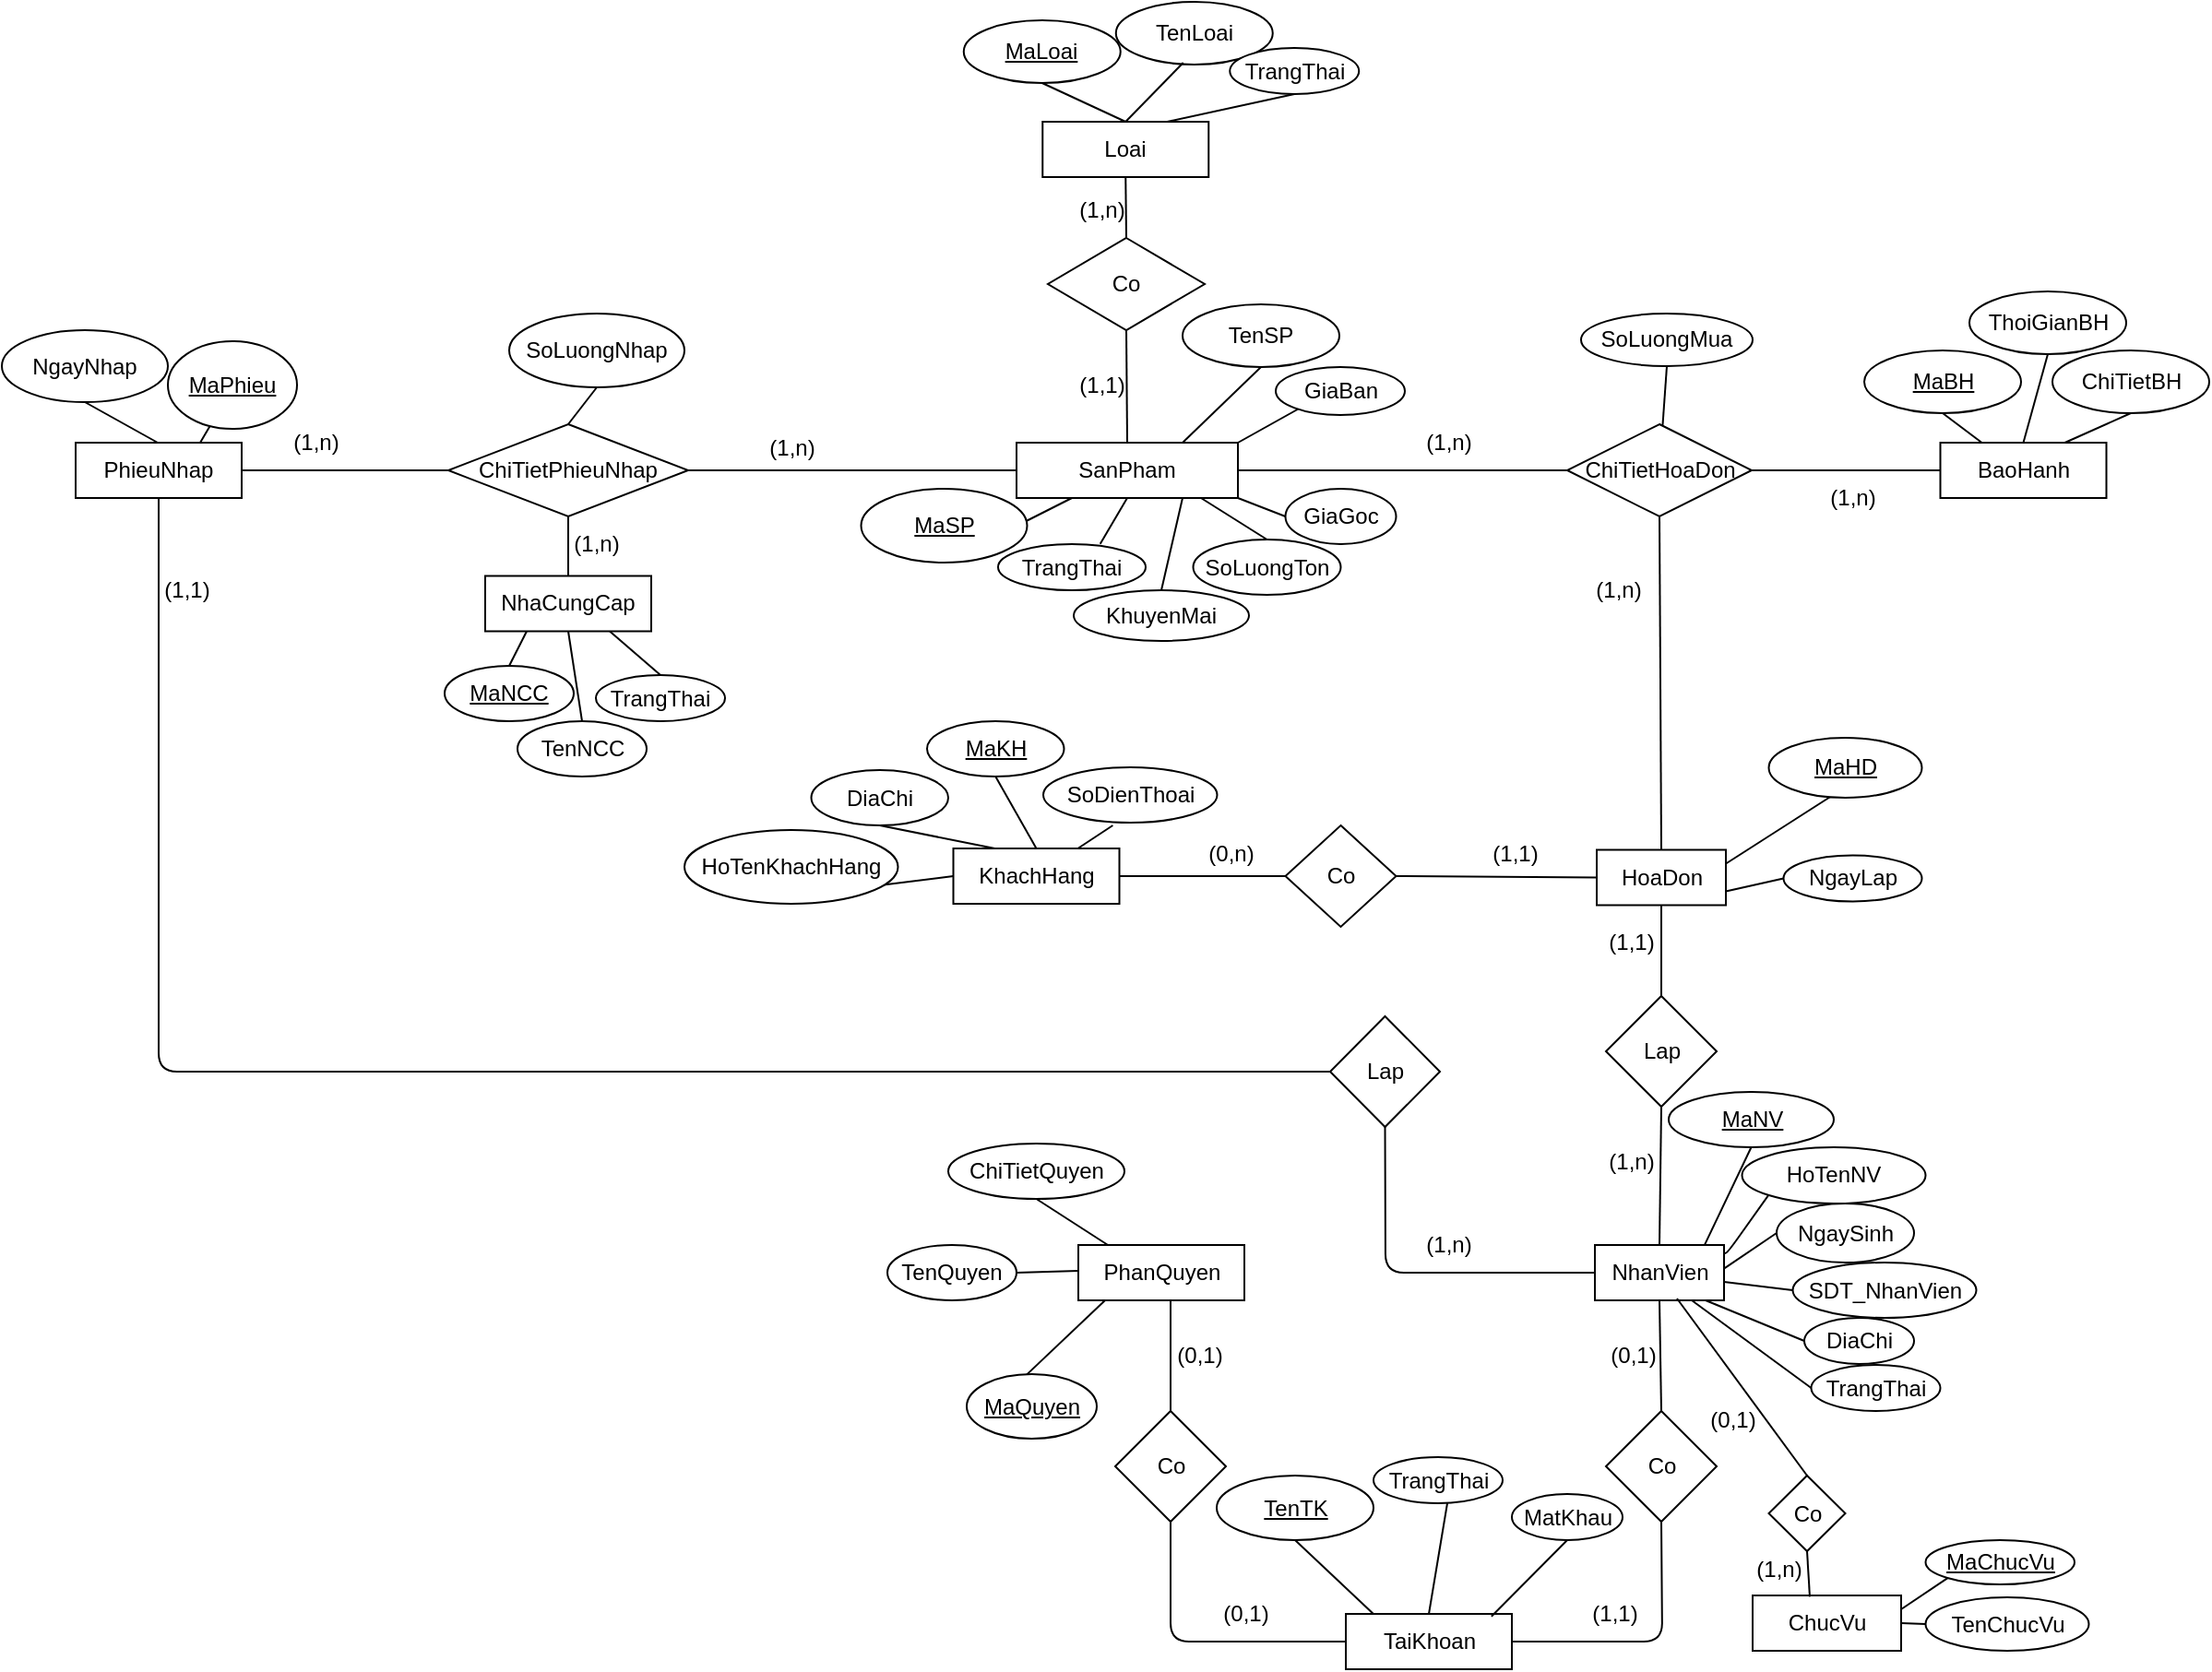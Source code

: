 <mxfile version="13.3.0" type="github"><diagram id="C5RBs43oDa-KdzZeNtuy" name="Page-1"><mxGraphModel dx="2067" dy="663" grid="1" gridSize="10" guides="1" tooltips="0" connect="1" arrows="1" fold="1" page="1" pageScale="1" pageWidth="827" pageHeight="1169" math="0" shadow="0"><root><mxCell id="WIyWlLk6GJQsqaUBKTNV-0"/><mxCell id="WIyWlLk6GJQsqaUBKTNV-1" parent="WIyWlLk6GJQsqaUBKTNV-0"/><mxCell id="3nhFOl5gmNQiMAsNMqWs-0" value="NhaCungCap" style="rounded=0;whiteSpace=wrap;html=1;" parent="WIyWlLk6GJQsqaUBKTNV-1" vertex="1"><mxGeometry x="-288" y="481.25" width="90" height="30" as="geometry"/></mxCell><mxCell id="3nhFOl5gmNQiMAsNMqWs-3" value="SanPham" style="rounded=0;whiteSpace=wrap;html=1;" parent="WIyWlLk6GJQsqaUBKTNV-1" vertex="1"><mxGeometry y="409" width="120" height="30" as="geometry"/></mxCell><mxCell id="3nhFOl5gmNQiMAsNMqWs-7" value="" style="endArrow=none;html=1;exitX=1;exitY=0.5;exitDx=0;exitDy=0;" parent="WIyWlLk6GJQsqaUBKTNV-1" source="3nhFOl5gmNQiMAsNMqWs-132" edge="1"><mxGeometry width="50" height="50" relative="1" as="geometry"><mxPoint x="-350" y="449" as="sourcePoint"/><mxPoint y="424" as="targetPoint"/></mxGeometry></mxCell><mxCell id="3nhFOl5gmNQiMAsNMqWs-11" value="(1,n)" style="text;html=1;align=center;verticalAlign=middle;resizable=0;points=[];autosize=1;" parent="WIyWlLk6GJQsqaUBKTNV-1" vertex="1"><mxGeometry x="-142.13" y="401.5" width="40" height="20" as="geometry"/></mxCell><mxCell id="3nhFOl5gmNQiMAsNMqWs-17" value="" style="endArrow=none;html=1;entryX=0.5;entryY=0;entryDx=0;entryDy=0;exitX=0.5;exitY=1;exitDx=0;exitDy=0;" parent="WIyWlLk6GJQsqaUBKTNV-1" source="3nhFOl5gmNQiMAsNMqWs-0" target="SMIfNDKeq0l1mQuBmEP9-6" edge="1"><mxGeometry width="50" height="50" relative="1" as="geometry"><mxPoint x="-207.5" y="481.25" as="sourcePoint"/><mxPoint x="-208" y="441.25" as="targetPoint"/></mxGeometry></mxCell><mxCell id="3nhFOl5gmNQiMAsNMqWs-21" value="" style="endArrow=none;html=1;exitX=0.5;exitY=0;exitDx=0;exitDy=0;entryX=0.75;entryY=1;entryDx=0;entryDy=0;" parent="WIyWlLk6GJQsqaUBKTNV-1" source="SMIfNDKeq0l1mQuBmEP9-25" target="3nhFOl5gmNQiMAsNMqWs-3" edge="1"><mxGeometry width="50" height="50" relative="1" as="geometry"><mxPoint x="-21.2" y="479" as="sourcePoint"/><mxPoint x="90" y="445" as="targetPoint"/></mxGeometry></mxCell><mxCell id="3nhFOl5gmNQiMAsNMqWs-22" value="" style="endArrow=none;html=1;entryX=1;entryY=0;entryDx=0;entryDy=0;" parent="WIyWlLk6GJQsqaUBKTNV-1" target="3nhFOl5gmNQiMAsNMqWs-3" edge="1"><mxGeometry width="50" height="50" relative="1" as="geometry"><mxPoint x="163" y="385" as="sourcePoint"/><mxPoint x="130" y="409" as="targetPoint"/></mxGeometry></mxCell><mxCell id="3nhFOl5gmNQiMAsNMqWs-23" value="" style="endArrow=none;html=1;exitX=0;exitY=0.5;exitDx=0;exitDy=0;" parent="WIyWlLk6GJQsqaUBKTNV-1" source="SMIfNDKeq0l1mQuBmEP9-21" edge="1"><mxGeometry width="50" height="50" relative="1" as="geometry"><mxPoint x="160" y="469" as="sourcePoint"/><mxPoint x="120" y="439" as="targetPoint"/></mxGeometry></mxCell><mxCell id="3nhFOl5gmNQiMAsNMqWs-25" value="" style="endArrow=none;html=1;entryX=0.5;entryY=1;entryDx=0;entryDy=0;exitX=0.75;exitY=0;exitDx=0;exitDy=0;" parent="WIyWlLk6GJQsqaUBKTNV-1" source="3nhFOl5gmNQiMAsNMqWs-3" target="SMIfNDKeq0l1mQuBmEP9-16" edge="1"><mxGeometry width="50" height="50" relative="1" as="geometry"><mxPoint x="60" y="409" as="sourcePoint"/><mxPoint x="60" y="369" as="targetPoint"/></mxGeometry></mxCell><mxCell id="3nhFOl5gmNQiMAsNMqWs-27" value="" style="endArrow=none;html=1;entryX=0.5;entryY=1;entryDx=0;entryDy=0;exitX=0.25;exitY=1;exitDx=0;exitDy=0;" parent="WIyWlLk6GJQsqaUBKTNV-1" source="3nhFOl5gmNQiMAsNMqWs-3" target="SMIfNDKeq0l1mQuBmEP9-15" edge="1"><mxGeometry width="50" height="50" relative="1" as="geometry"><mxPoint x="14" y="409" as="sourcePoint"/><mxPoint x="-10" y="358" as="targetPoint"/></mxGeometry></mxCell><mxCell id="3nhFOl5gmNQiMAsNMqWs-40" value="" style="endArrow=none;html=1;exitX=0;exitY=0.5;exitDx=0;exitDy=0;" parent="WIyWlLk6GJQsqaUBKTNV-1" source="3nhFOl5gmNQiMAsNMqWs-41" edge="1"><mxGeometry width="50" height="50" relative="1" as="geometry"><mxPoint x="220" y="424" as="sourcePoint"/><mxPoint x="120" y="424" as="targetPoint"/></mxGeometry></mxCell><mxCell id="3nhFOl5gmNQiMAsNMqWs-41" value="ChiTietHoaDon" style="rhombus;whiteSpace=wrap;html=1;" parent="WIyWlLk6GJQsqaUBKTNV-1" vertex="1"><mxGeometry x="298.5" y="399" width="100" height="50" as="geometry"/></mxCell><mxCell id="3nhFOl5gmNQiMAsNMqWs-42" value="(1,n)" style="text;html=1;align=center;verticalAlign=middle;resizable=0;points=[];autosize=1;" parent="WIyWlLk6GJQsqaUBKTNV-1" vertex="1"><mxGeometry x="213.5" y="399" width="40" height="20" as="geometry"/></mxCell><mxCell id="3nhFOl5gmNQiMAsNMqWs-44" value="" style="endArrow=none;html=1;exitX=0.5;exitY=1;exitDx=0;exitDy=0;entryX=0.5;entryY=0;entryDx=0;entryDy=0;" parent="WIyWlLk6GJQsqaUBKTNV-1" source="3nhFOl5gmNQiMAsNMqWs-41" target="3nhFOl5gmNQiMAsNMqWs-46" edge="1"><mxGeometry width="50" height="50" relative="1" as="geometry"><mxPoint x="290" y="423.5" as="sourcePoint"/><mxPoint x="345" y="558" as="targetPoint"/></mxGeometry></mxCell><mxCell id="3nhFOl5gmNQiMAsNMqWs-45" value="(1,n)" style="text;html=1;align=center;verticalAlign=middle;resizable=0;points=[];autosize=1;" parent="WIyWlLk6GJQsqaUBKTNV-1" vertex="1"><mxGeometry x="306" y="479" width="40" height="20" as="geometry"/></mxCell><mxCell id="3nhFOl5gmNQiMAsNMqWs-46" value="HoaDon" style="rounded=0;whiteSpace=wrap;html=1;" parent="WIyWlLk6GJQsqaUBKTNV-1" vertex="1"><mxGeometry x="314.5" y="629.75" width="70" height="30" as="geometry"/></mxCell><mxCell id="3nhFOl5gmNQiMAsNMqWs-49" value="" style="endArrow=none;html=1;exitX=1;exitY=0.75;exitDx=0;exitDy=0;entryX=0;entryY=0.5;entryDx=0;entryDy=0;" parent="WIyWlLk6GJQsqaUBKTNV-1" source="3nhFOl5gmNQiMAsNMqWs-46" target="SMIfNDKeq0l1mQuBmEP9-28" edge="1"><mxGeometry width="50" height="50" relative="1" as="geometry"><mxPoint x="420.5" y="597.75" as="sourcePoint"/><mxPoint x="450.5" y="557.75" as="targetPoint"/></mxGeometry></mxCell><mxCell id="3nhFOl5gmNQiMAsNMqWs-50" value="" style="endArrow=none;html=1;exitX=1;exitY=0.25;exitDx=0;exitDy=0;entryX=0.402;entryY=0.985;entryDx=0;entryDy=0;entryPerimeter=0;" parent="WIyWlLk6GJQsqaUBKTNV-1" source="3nhFOl5gmNQiMAsNMqWs-46" target="SMIfNDKeq0l1mQuBmEP9-27" edge="1"><mxGeometry width="50" height="50" relative="1" as="geometry"><mxPoint x="377.5" y="597.75" as="sourcePoint"/><mxPoint x="407.75" y="599" as="targetPoint"/></mxGeometry></mxCell><mxCell id="3nhFOl5gmNQiMAsNMqWs-55" value="" style="endArrow=none;html=1;exitX=0.5;exitY=0;exitDx=0;exitDy=0;entryX=0.5;entryY=1;entryDx=0;entryDy=0;" parent="WIyWlLk6GJQsqaUBKTNV-1" source="3nhFOl5gmNQiMAsNMqWs-57" target="3nhFOl5gmNQiMAsNMqWs-46" edge="1"><mxGeometry width="50" height="50" relative="1" as="geometry"><mxPoint x="400" y="557.75" as="sourcePoint"/><mxPoint x="400" y="507.75" as="targetPoint"/></mxGeometry></mxCell><mxCell id="3nhFOl5gmNQiMAsNMqWs-56" value="(1,1)" style="text;html=1;align=center;verticalAlign=middle;resizable=0;points=[];autosize=1;" parent="WIyWlLk6GJQsqaUBKTNV-1" vertex="1"><mxGeometry x="313" y="670.25" width="40" height="20" as="geometry"/></mxCell><mxCell id="3nhFOl5gmNQiMAsNMqWs-57" value="Lap" style="rhombus;whiteSpace=wrap;html=1;" parent="WIyWlLk6GJQsqaUBKTNV-1" vertex="1"><mxGeometry x="319.5" y="709" width="60" height="60" as="geometry"/></mxCell><mxCell id="3nhFOl5gmNQiMAsNMqWs-58" value="" style="endArrow=none;html=1;exitX=0.5;exitY=0;exitDx=0;exitDy=0;entryX=0.5;entryY=1;entryDx=0;entryDy=0;" parent="WIyWlLk6GJQsqaUBKTNV-1" source="3nhFOl5gmNQiMAsNMqWs-60" target="3nhFOl5gmNQiMAsNMqWs-57" edge="1"><mxGeometry width="50" height="50" relative="1" as="geometry"><mxPoint x="245" y="669" as="sourcePoint"/><mxPoint x="349.5" y="759" as="targetPoint"/></mxGeometry></mxCell><mxCell id="3nhFOl5gmNQiMAsNMqWs-59" value="(1,n)" style="text;html=1;align=center;verticalAlign=middle;resizable=0;points=[];autosize=1;" parent="WIyWlLk6GJQsqaUBKTNV-1" vertex="1"><mxGeometry x="313" y="789" width="40" height="20" as="geometry"/></mxCell><mxCell id="3nhFOl5gmNQiMAsNMqWs-60" value="NhanVien" style="rounded=0;whiteSpace=wrap;html=1;" parent="WIyWlLk6GJQsqaUBKTNV-1" vertex="1"><mxGeometry x="313.5" y="844" width="70" height="30" as="geometry"/></mxCell><mxCell id="3nhFOl5gmNQiMAsNMqWs-61" value="" style="endArrow=none;html=1;exitX=0;exitY=0.5;exitDx=0;exitDy=0;" parent="WIyWlLk6GJQsqaUBKTNV-1" source="SMIfNDKeq0l1mQuBmEP9-35" edge="1"><mxGeometry width="50" height="50" relative="1" as="geometry"><mxPoint x="429.5" y="914" as="sourcePoint"/><mxPoint x="373.5" y="874" as="targetPoint"/></mxGeometry></mxCell><mxCell id="3nhFOl5gmNQiMAsNMqWs-63" value="" style="endArrow=none;html=1;exitX=0;exitY=1;exitDx=0;exitDy=0;" parent="WIyWlLk6GJQsqaUBKTNV-1" source="SMIfNDKeq0l1mQuBmEP9-30" target="3nhFOl5gmNQiMAsNMqWs-60" edge="1"><mxGeometry width="50" height="50" relative="1" as="geometry"><mxPoint x="434.5" y="838" as="sourcePoint"/><mxPoint x="383.5" y="854" as="targetPoint"/><Array as="points"><mxPoint x="385.5" y="848"/></Array></mxGeometry></mxCell><mxCell id="3nhFOl5gmNQiMAsNMqWs-65" value="" style="endArrow=none;html=1;entryX=1.005;entryY=0.42;entryDx=0;entryDy=0;entryPerimeter=0;exitX=0;exitY=0.5;exitDx=0;exitDy=0;" parent="WIyWlLk6GJQsqaUBKTNV-1" source="SMIfNDKeq0l1mQuBmEP9-29" target="3nhFOl5gmNQiMAsNMqWs-60" edge="1"><mxGeometry width="50" height="50" relative="1" as="geometry"><mxPoint x="443" y="857" as="sourcePoint"/><mxPoint x="383.5" y="861" as="targetPoint"/></mxGeometry></mxCell><mxCell id="3nhFOl5gmNQiMAsNMqWs-69" value="" style="endArrow=none;html=1;entryX=0;entryY=0.5;entryDx=0;entryDy=0;" parent="WIyWlLk6GJQsqaUBKTNV-1" edge="1" target="SMIfNDKeq0l1mQuBmEP9-31"><mxGeometry width="50" height="50" relative="1" as="geometry"><mxPoint x="383.5" y="864" as="sourcePoint"/><mxPoint x="433.5" y="884" as="targetPoint"/></mxGeometry></mxCell><mxCell id="3nhFOl5gmNQiMAsNMqWs-84" value="PhanQuyen" style="rounded=0;whiteSpace=wrap;html=1;" parent="WIyWlLk6GJQsqaUBKTNV-1" vertex="1"><mxGeometry x="33.5" y="844" width="90" height="30" as="geometry"/></mxCell><mxCell id="3nhFOl5gmNQiMAsNMqWs-85" value="" style="endArrow=none;html=1;exitX=1;exitY=0.5;exitDx=0;exitDy=0;" parent="WIyWlLk6GJQsqaUBKTNV-1" source="SMIfNDKeq0l1mQuBmEP9-13" edge="1"><mxGeometry width="50" height="50" relative="1" as="geometry"><mxPoint x="3" y="864" as="sourcePoint"/><mxPoint x="33.5" y="858" as="targetPoint"/></mxGeometry></mxCell><mxCell id="3nhFOl5gmNQiMAsNMqWs-86" value="" style="endArrow=none;html=1;exitX=0.444;exitY=0.041;exitDx=0;exitDy=0;exitPerimeter=0;" parent="WIyWlLk6GJQsqaUBKTNV-1" source="SMIfNDKeq0l1mQuBmEP9-12" edge="1"><mxGeometry width="50" height="50" relative="1" as="geometry"><mxPoint x="13.5" y="914" as="sourcePoint"/><mxPoint x="48" y="874" as="targetPoint"/></mxGeometry></mxCell><mxCell id="3nhFOl5gmNQiMAsNMqWs-87" value="" style="endArrow=none;html=1;exitX=0.178;exitY=0;exitDx=0;exitDy=0;exitPerimeter=0;entryX=0.5;entryY=1;entryDx=0;entryDy=0;" parent="WIyWlLk6GJQsqaUBKTNV-1" source="3nhFOl5gmNQiMAsNMqWs-84" target="SMIfNDKeq0l1mQuBmEP9-14" edge="1"><mxGeometry width="50" height="50" relative="1" as="geometry"><mxPoint x="43.5" y="844" as="sourcePoint"/><mxPoint x="28.5" y="810" as="targetPoint"/></mxGeometry></mxCell><mxCell id="3nhFOl5gmNQiMAsNMqWs-92" value="TaiKhoan" style="rounded=0;whiteSpace=wrap;html=1;" parent="WIyWlLk6GJQsqaUBKTNV-1" vertex="1"><mxGeometry x="178.5" y="1044" width="90" height="30" as="geometry"/></mxCell><mxCell id="3nhFOl5gmNQiMAsNMqWs-95" value="" style="endArrow=none;html=1;exitX=0.848;exitY=0.007;exitDx=0;exitDy=0;exitPerimeter=0;entryX=0.5;entryY=1;entryDx=0;entryDy=0;" parent="WIyWlLk6GJQsqaUBKTNV-1" source="3nhFOl5gmNQiMAsNMqWs-60" target="SMIfNDKeq0l1mQuBmEP9-32" edge="1"><mxGeometry width="50" height="50" relative="1" as="geometry"><mxPoint x="383.5" y="763" as="sourcePoint"/><mxPoint x="423.5" y="723" as="targetPoint"/></mxGeometry></mxCell><mxCell id="3nhFOl5gmNQiMAsNMqWs-96" value="Co" style="rhombus;whiteSpace=wrap;html=1;" parent="WIyWlLk6GJQsqaUBKTNV-1" vertex="1"><mxGeometry x="319.5" y="934" width="60" height="60" as="geometry"/></mxCell><mxCell id="3nhFOl5gmNQiMAsNMqWs-97" value="" style="endArrow=none;html=1;entryX=0.5;entryY=1;entryDx=0;entryDy=0;exitX=0.5;exitY=0;exitDx=0;exitDy=0;" parent="WIyWlLk6GJQsqaUBKTNV-1" edge="1" target="3nhFOl5gmNQiMAsNMqWs-60" source="3nhFOl5gmNQiMAsNMqWs-96"><mxGeometry width="50" height="50" relative="1" as="geometry"><mxPoint x="353.5" y="934" as="sourcePoint"/><mxPoint x="353.5" y="874" as="targetPoint"/></mxGeometry></mxCell><mxCell id="3nhFOl5gmNQiMAsNMqWs-98" value="" style="endArrow=none;html=1;exitX=1;exitY=0.5;exitDx=0;exitDy=0;entryX=0.5;entryY=1;entryDx=0;entryDy=0;" parent="WIyWlLk6GJQsqaUBKTNV-1" source="3nhFOl5gmNQiMAsNMqWs-92" target="3nhFOl5gmNQiMAsNMqWs-96" edge="1"><mxGeometry width="50" height="50" relative="1" as="geometry"><mxPoint x="353.5" y="1054" as="sourcePoint"/><mxPoint x="353.5" y="1004" as="targetPoint"/><Array as="points"><mxPoint x="350" y="1059"/></Array></mxGeometry></mxCell><mxCell id="3nhFOl5gmNQiMAsNMqWs-100" value="(0,1)" style="text;html=1;align=center;verticalAlign=middle;resizable=0;points=[];autosize=1;" parent="WIyWlLk6GJQsqaUBKTNV-1" vertex="1"><mxGeometry x="313.5" y="894" width="40" height="20" as="geometry"/></mxCell><mxCell id="3nhFOl5gmNQiMAsNMqWs-101" value="(1,1)" style="text;html=1;align=center;verticalAlign=middle;resizable=0;points=[];autosize=1;" parent="WIyWlLk6GJQsqaUBKTNV-1" vertex="1"><mxGeometry x="303.5" y="1034" width="40" height="20" as="geometry"/></mxCell><mxCell id="3nhFOl5gmNQiMAsNMqWs-102" value="" style="endArrow=none;html=1;exitX=0.166;exitY=0;exitDx=0;exitDy=0;exitPerimeter=0;entryX=0.5;entryY=1;entryDx=0;entryDy=0;" parent="WIyWlLk6GJQsqaUBKTNV-1" source="3nhFOl5gmNQiMAsNMqWs-92" target="SMIfNDKeq0l1mQuBmEP9-10" edge="1"><mxGeometry width="50" height="50" relative="1" as="geometry"><mxPoint x="185.5" y="1043" as="sourcePoint"/><mxPoint x="193.5" y="1004" as="targetPoint"/></mxGeometry></mxCell><mxCell id="3nhFOl5gmNQiMAsNMqWs-104" value="" style="endArrow=none;html=1;entryX=0.877;entryY=0.047;entryDx=0;entryDy=0;entryPerimeter=0;exitX=0.5;exitY=1;exitDx=0;exitDy=0;" parent="WIyWlLk6GJQsqaUBKTNV-1" source="SMIfNDKeq0l1mQuBmEP9-11" target="3nhFOl5gmNQiMAsNMqWs-92" edge="1"><mxGeometry width="50" height="50" relative="1" as="geometry"><mxPoint x="257.44" y="1004" as="sourcePoint"/><mxPoint x="223.5" y="1074" as="targetPoint"/></mxGeometry></mxCell><mxCell id="3nhFOl5gmNQiMAsNMqWs-106" value="" style="endArrow=none;html=1;" parent="WIyWlLk6GJQsqaUBKTNV-1" edge="1"><mxGeometry width="50" height="50" relative="1" as="geometry"><mxPoint x="83.5" y="934" as="sourcePoint"/><mxPoint x="83.5" y="874" as="targetPoint"/></mxGeometry></mxCell><mxCell id="3nhFOl5gmNQiMAsNMqWs-107" value="Co" style="rhombus;whiteSpace=wrap;html=1;" parent="WIyWlLk6GJQsqaUBKTNV-1" vertex="1"><mxGeometry x="53.5" y="934" width="60" height="60" as="geometry"/></mxCell><mxCell id="3nhFOl5gmNQiMAsNMqWs-108" value="" style="endArrow=none;html=1;entryX=0.5;entryY=1;entryDx=0;entryDy=0;exitX=0;exitY=0.5;exitDx=0;exitDy=0;" parent="WIyWlLk6GJQsqaUBKTNV-1" source="3nhFOl5gmNQiMAsNMqWs-92" target="3nhFOl5gmNQiMAsNMqWs-107" edge="1"><mxGeometry width="50" height="50" relative="1" as="geometry"><mxPoint x="83.5" y="1074" as="sourcePoint"/><mxPoint x="133.5" y="1024" as="targetPoint"/><Array as="points"><mxPoint x="83.5" y="1059"/></Array></mxGeometry></mxCell><mxCell id="3nhFOl5gmNQiMAsNMqWs-109" value="(0,1)" style="text;html=1;align=center;verticalAlign=middle;resizable=0;points=[];autosize=1;" parent="WIyWlLk6GJQsqaUBKTNV-1" vertex="1"><mxGeometry x="78.5" y="894" width="40" height="20" as="geometry"/></mxCell><mxCell id="3nhFOl5gmNQiMAsNMqWs-110" value="(0,1)" style="text;html=1;align=center;verticalAlign=middle;resizable=0;points=[];autosize=1;" parent="WIyWlLk6GJQsqaUBKTNV-1" vertex="1"><mxGeometry x="103.5" y="1034" width="40" height="20" as="geometry"/></mxCell><mxCell id="3nhFOl5gmNQiMAsNMqWs-112" value="KhachHang" style="rounded=0;whiteSpace=wrap;html=1;" parent="WIyWlLk6GJQsqaUBKTNV-1" vertex="1"><mxGeometry x="-34.25" y="629" width="90" height="30" as="geometry"/></mxCell><mxCell id="3nhFOl5gmNQiMAsNMqWs-116" value="" style="endArrow=none;html=1;exitX=1;exitY=0.5;exitDx=0;exitDy=0;entryX=0;entryY=0.5;entryDx=0;entryDy=0;" parent="WIyWlLk6GJQsqaUBKTNV-1" source="3nhFOl5gmNQiMAsNMqWs-118" target="3nhFOl5gmNQiMAsNMqWs-46" edge="1"><mxGeometry width="50" height="50" relative="1" as="geometry"><mxPoint x="310" y="489" as="sourcePoint"/><mxPoint x="360" y="439" as="targetPoint"/><Array as="points"/></mxGeometry></mxCell><mxCell id="3nhFOl5gmNQiMAsNMqWs-117" value="" style="endArrow=none;html=1;entryX=0;entryY=0.5;entryDx=0;entryDy=0;exitX=1;exitY=0.5;exitDx=0;exitDy=0;" parent="WIyWlLk6GJQsqaUBKTNV-1" source="3nhFOl5gmNQiMAsNMqWs-112" target="3nhFOl5gmNQiMAsNMqWs-118" edge="1"><mxGeometry width="50" height="50" relative="1" as="geometry"><mxPoint x="85.75" y="654" as="sourcePoint"/><mxPoint x="75.75" y="663" as="targetPoint"/></mxGeometry></mxCell><mxCell id="3nhFOl5gmNQiMAsNMqWs-118" value="Co" style="rhombus;whiteSpace=wrap;html=1;" parent="WIyWlLk6GJQsqaUBKTNV-1" vertex="1"><mxGeometry x="145.75" y="616.5" width="60" height="55" as="geometry"/></mxCell><mxCell id="3nhFOl5gmNQiMAsNMqWs-123" value="(1,1)" style="text;html=1;align=center;verticalAlign=middle;resizable=0;points=[];autosize=1;" parent="WIyWlLk6GJQsqaUBKTNV-1" vertex="1"><mxGeometry x="250" y="621.5" width="40" height="20" as="geometry"/></mxCell><mxCell id="3nhFOl5gmNQiMAsNMqWs-124" value="" style="endArrow=none;html=1;entryX=0;entryY=0.5;entryDx=0;entryDy=0;exitX=1;exitY=0.5;exitDx=0;exitDy=0;" parent="WIyWlLk6GJQsqaUBKTNV-1" target="3nhFOl5gmNQiMAsNMqWs-112" edge="1"><mxGeometry width="50" height="50" relative="1" as="geometry"><mxPoint x="-74.25" y="649" as="sourcePoint"/><mxPoint x="-35.41" y="656.5" as="targetPoint"/></mxGeometry></mxCell><mxCell id="3nhFOl5gmNQiMAsNMqWs-126" value="" style="endArrow=none;html=1;entryX=0.5;entryY=1;entryDx=0;entryDy=0;exitX=0.25;exitY=0;exitDx=0;exitDy=0;" parent="WIyWlLk6GJQsqaUBKTNV-1" source="3nhFOl5gmNQiMAsNMqWs-112" target="SMIfNDKeq0l1mQuBmEP9-2" edge="1"><mxGeometry width="50" height="50" relative="1" as="geometry"><mxPoint x="-14.25" y="638" as="sourcePoint"/><mxPoint x="-24.83" y="600.5" as="targetPoint"/></mxGeometry></mxCell><mxCell id="3nhFOl5gmNQiMAsNMqWs-128" value="" style="endArrow=none;html=1;entryX=0.4;entryY=1.05;entryDx=0;entryDy=0;entryPerimeter=0;exitX=0.75;exitY=0;exitDx=0;exitDy=0;" parent="WIyWlLk6GJQsqaUBKTNV-1" source="3nhFOl5gmNQiMAsNMqWs-112" target="SMIfNDKeq0l1mQuBmEP9-1" edge="1"><mxGeometry width="50" height="50" relative="1" as="geometry"><mxPoint x="35.75" y="639" as="sourcePoint"/><mxPoint x="35.75" y="599" as="targetPoint"/></mxGeometry></mxCell><mxCell id="3nhFOl5gmNQiMAsNMqWs-131" value="PhieuNhap" style="rounded=0;whiteSpace=wrap;html=1;" parent="WIyWlLk6GJQsqaUBKTNV-1" vertex="1"><mxGeometry x="-510" y="409" width="90" height="30" as="geometry"/></mxCell><mxCell id="3nhFOl5gmNQiMAsNMqWs-132" value="ChiTietPhieuNhap" style="rhombus;whiteSpace=wrap;html=1;" parent="WIyWlLk6GJQsqaUBKTNV-1" vertex="1"><mxGeometry x="-308" y="399" width="130" height="50" as="geometry"/></mxCell><mxCell id="3nhFOl5gmNQiMAsNMqWs-133" value="" style="endArrow=none;html=1;exitX=0.5;exitY=1;exitDx=0;exitDy=0;entryX=0.5;entryY=0;entryDx=0;entryDy=0;" parent="WIyWlLk6GJQsqaUBKTNV-1" source="3nhFOl5gmNQiMAsNMqWs-132" target="3nhFOl5gmNQiMAsNMqWs-0" edge="1"><mxGeometry width="50" height="50" relative="1" as="geometry"><mxPoint x="-128" y="489" as="sourcePoint"/><mxPoint x="-118" y="424" as="targetPoint"/></mxGeometry></mxCell><mxCell id="3nhFOl5gmNQiMAsNMqWs-134" value="" style="endArrow=none;html=1;entryX=0;entryY=0.5;entryDx=0;entryDy=0;exitX=1;exitY=0.5;exitDx=0;exitDy=0;" parent="WIyWlLk6GJQsqaUBKTNV-1" source="3nhFOl5gmNQiMAsNMqWs-131" target="3nhFOl5gmNQiMAsNMqWs-132" edge="1"><mxGeometry width="50" height="50" relative="1" as="geometry"><mxPoint x="-330" y="472" as="sourcePoint"/><mxPoint x="-215.58" y="628" as="targetPoint"/></mxGeometry></mxCell><mxCell id="3nhFOl5gmNQiMAsNMqWs-136" value="(1,n)" style="text;html=1;align=center;verticalAlign=middle;resizable=0;points=[];autosize=1;" parent="WIyWlLk6GJQsqaUBKTNV-1" vertex="1"><mxGeometry x="-248" y="454" width="40" height="20" as="geometry"/></mxCell><mxCell id="3nhFOl5gmNQiMAsNMqWs-137" value="(1,n)" style="text;html=1;align=center;verticalAlign=middle;resizable=0;points=[];autosize=1;" parent="WIyWlLk6GJQsqaUBKTNV-1" vertex="1"><mxGeometry x="-400" y="399" width="40" height="20" as="geometry"/></mxCell><mxCell id="3nhFOl5gmNQiMAsNMqWs-138" value="" style="endArrow=none;html=1;exitX=0.25;exitY=1;exitDx=0;exitDy=0;entryX=0.5;entryY=0;entryDx=0;entryDy=0;" parent="WIyWlLk6GJQsqaUBKTNV-1" source="3nhFOl5gmNQiMAsNMqWs-0" target="SMIfNDKeq0l1mQuBmEP9-3" edge="1"><mxGeometry width="50" height="50" relative="1" as="geometry"><mxPoint x="-358" y="481.25" as="sourcePoint"/><mxPoint x="-275" y="441.25" as="targetPoint"/></mxGeometry></mxCell><mxCell id="p8-6qmt1CPDZohhjCoHJ-0" value="" style="endArrow=none;html=1;entryX=0.5;entryY=1;entryDx=0;entryDy=0;" parent="WIyWlLk6GJQsqaUBKTNV-1" source="3nhFOl5gmNQiMAsNMqWs-41" target="SMIfNDKeq0l1mQuBmEP9-26" edge="1"><mxGeometry width="50" height="50" relative="1" as="geometry"><mxPoint x="240" y="378.289" as="sourcePoint"/><mxPoint x="263.02" y="355" as="targetPoint"/></mxGeometry></mxCell><mxCell id="p8-6qmt1CPDZohhjCoHJ-5" value="" style="endArrow=none;html=1;exitX=0.5;exitY=0;exitDx=0;exitDy=0;" parent="WIyWlLk6GJQsqaUBKTNV-1" source="SMIfNDKeq0l1mQuBmEP9-23" edge="1"><mxGeometry width="50" height="50" relative="1" as="geometry"><mxPoint x="116" y="479" as="sourcePoint"/><mxPoint x="100" y="439" as="targetPoint"/></mxGeometry></mxCell><mxCell id="SMIfNDKeq0l1mQuBmEP9-0" value="HoTenKhachHang" style="ellipse;whiteSpace=wrap;html=1;" parent="WIyWlLk6GJQsqaUBKTNV-1" vertex="1"><mxGeometry x="-180" y="619" width="115.75" height="40" as="geometry"/></mxCell><mxCell id="SMIfNDKeq0l1mQuBmEP9-1" value="SoDienThoai" style="ellipse;whiteSpace=wrap;html=1;" parent="WIyWlLk6GJQsqaUBKTNV-1" vertex="1"><mxGeometry x="14.5" y="585" width="94.25" height="30" as="geometry"/></mxCell><mxCell id="SMIfNDKeq0l1mQuBmEP9-2" value="DiaChi" style="ellipse;whiteSpace=wrap;html=1;" parent="WIyWlLk6GJQsqaUBKTNV-1" vertex="1"><mxGeometry x="-111.25" y="586.5" width="74.25" height="30" as="geometry"/></mxCell><mxCell id="SMIfNDKeq0l1mQuBmEP9-3" value="&lt;u&gt;MaNCC&lt;/u&gt;" style="ellipse;whiteSpace=wrap;html=1;" parent="WIyWlLk6GJQsqaUBKTNV-1" vertex="1"><mxGeometry x="-310" y="530" width="70" height="30" as="geometry"/></mxCell><mxCell id="SMIfNDKeq0l1mQuBmEP9-6" value="TenNCC" style="ellipse;whiteSpace=wrap;html=1;" parent="WIyWlLk6GJQsqaUBKTNV-1" vertex="1"><mxGeometry x="-270.5" y="560" width="70" height="30" as="geometry"/></mxCell><mxCell id="SMIfNDKeq0l1mQuBmEP9-10" value="&lt;u&gt;TenTK&lt;/u&gt;" style="ellipse;whiteSpace=wrap;html=1;" parent="WIyWlLk6GJQsqaUBKTNV-1" vertex="1"><mxGeometry x="108.5" y="969" width="85" height="35" as="geometry"/></mxCell><mxCell id="SMIfNDKeq0l1mQuBmEP9-11" value="MatKhau" style="ellipse;whiteSpace=wrap;html=1;" parent="WIyWlLk6GJQsqaUBKTNV-1" vertex="1"><mxGeometry x="268.5" y="979" width="60" height="25" as="geometry"/></mxCell><mxCell id="SMIfNDKeq0l1mQuBmEP9-12" value="&lt;u&gt;MaQuyen&lt;/u&gt;" style="ellipse;whiteSpace=wrap;html=1;" parent="WIyWlLk6GJQsqaUBKTNV-1" vertex="1"><mxGeometry x="-27" y="914" width="70.5" height="35" as="geometry"/></mxCell><mxCell id="SMIfNDKeq0l1mQuBmEP9-13" value="TenQuyen" style="ellipse;whiteSpace=wrap;html=1;" parent="WIyWlLk6GJQsqaUBKTNV-1" vertex="1"><mxGeometry x="-70" y="844" width="70" height="30" as="geometry"/></mxCell><mxCell id="SMIfNDKeq0l1mQuBmEP9-14" value="ChiTietQuyen" style="ellipse;whiteSpace=wrap;html=1;" parent="WIyWlLk6GJQsqaUBKTNV-1" vertex="1"><mxGeometry x="-37" y="789" width="95.5" height="30" as="geometry"/></mxCell><mxCell id="SMIfNDKeq0l1mQuBmEP9-15" value="&lt;u&gt;MaSP&lt;/u&gt;" style="ellipse;whiteSpace=wrap;html=1;" parent="WIyWlLk6GJQsqaUBKTNV-1" vertex="1"><mxGeometry x="-84.25" y="434" width="90" height="40" as="geometry"/></mxCell><mxCell id="SMIfNDKeq0l1mQuBmEP9-16" value="TenSP" style="ellipse;whiteSpace=wrap;html=1;" parent="WIyWlLk6GJQsqaUBKTNV-1" vertex="1"><mxGeometry x="90" y="334" width="85" height="34" as="geometry"/></mxCell><mxCell id="SMIfNDKeq0l1mQuBmEP9-18" value="GiaBan" style="ellipse;whiteSpace=wrap;html=1;" parent="WIyWlLk6GJQsqaUBKTNV-1" vertex="1"><mxGeometry x="140.5" y="368" width="70" height="26" as="geometry"/></mxCell><mxCell id="SMIfNDKeq0l1mQuBmEP9-21" value="GiaGoc" style="ellipse;whiteSpace=wrap;html=1;" parent="WIyWlLk6GJQsqaUBKTNV-1" vertex="1"><mxGeometry x="145.75" y="434" width="60" height="30" as="geometry"/></mxCell><mxCell id="SMIfNDKeq0l1mQuBmEP9-23" value="SoLuongTon" style="ellipse;whiteSpace=wrap;html=1;" parent="WIyWlLk6GJQsqaUBKTNV-1" vertex="1"><mxGeometry x="95.75" y="461.5" width="80" height="30" as="geometry"/></mxCell><mxCell id="SMIfNDKeq0l1mQuBmEP9-25" value="KhuyenMai" style="ellipse;whiteSpace=wrap;html=1;" parent="WIyWlLk6GJQsqaUBKTNV-1" vertex="1"><mxGeometry x="31" y="489" width="95" height="27.5" as="geometry"/></mxCell><mxCell id="SMIfNDKeq0l1mQuBmEP9-26" value="SoLuongMua" style="ellipse;whiteSpace=wrap;html=1;" parent="WIyWlLk6GJQsqaUBKTNV-1" vertex="1"><mxGeometry x="306" y="339" width="93" height="28.5" as="geometry"/></mxCell><mxCell id="SMIfNDKeq0l1mQuBmEP9-27" value="&lt;u&gt;MaHD&lt;/u&gt;" style="ellipse;whiteSpace=wrap;html=1;" parent="WIyWlLk6GJQsqaUBKTNV-1" vertex="1"><mxGeometry x="407.75" y="569" width="83" height="32.5" as="geometry"/></mxCell><mxCell id="SMIfNDKeq0l1mQuBmEP9-28" value="NgayLap" style="ellipse;whiteSpace=wrap;html=1;" parent="WIyWlLk6GJQsqaUBKTNV-1" vertex="1"><mxGeometry x="415.75" y="632.75" width="75" height="25" as="geometry"/></mxCell><mxCell id="SMIfNDKeq0l1mQuBmEP9-29" value="NgaySinh" style="ellipse;whiteSpace=wrap;html=1;" parent="WIyWlLk6GJQsqaUBKTNV-1" vertex="1"><mxGeometry x="412" y="821.5" width="74.5" height="32" as="geometry"/></mxCell><mxCell id="SMIfNDKeq0l1mQuBmEP9-30" value="HoTenNV" style="ellipse;whiteSpace=wrap;html=1;" parent="WIyWlLk6GJQsqaUBKTNV-1" vertex="1"><mxGeometry x="393.25" y="791" width="99.5" height="30.5" as="geometry"/></mxCell><mxCell id="SMIfNDKeq0l1mQuBmEP9-31" value="SDT_NhanVien" style="ellipse;whiteSpace=wrap;html=1;" parent="WIyWlLk6GJQsqaUBKTNV-1" vertex="1"><mxGeometry x="420.75" y="853.5" width="99.5" height="30" as="geometry"/></mxCell><mxCell id="SMIfNDKeq0l1mQuBmEP9-32" value="&lt;u&gt;MaNV&lt;/u&gt;" style="ellipse;whiteSpace=wrap;html=1;" parent="WIyWlLk6GJQsqaUBKTNV-1" vertex="1"><mxGeometry x="353.5" y="761" width="89.5" height="30" as="geometry"/></mxCell><mxCell id="SMIfNDKeq0l1mQuBmEP9-35" value="DiaChi" style="ellipse;whiteSpace=wrap;html=1;" parent="WIyWlLk6GJQsqaUBKTNV-1" vertex="1"><mxGeometry x="427" y="883.5" width="59.5" height="25" as="geometry"/></mxCell><mxCell id="Wo-VeESlIQycdITC-eYJ-0" value="" style="endArrow=none;html=1;entryX=0.5;entryY=0;entryDx=0;entryDy=0;exitX=0.5;exitY=1;exitDx=0;exitDy=0;" parent="WIyWlLk6GJQsqaUBKTNV-1" source="Wo-VeESlIQycdITC-eYJ-7" target="3nhFOl5gmNQiMAsNMqWs-132" edge="1"><mxGeometry width="50" height="50" relative="1" as="geometry"><mxPoint x="-235.5" y="359" as="sourcePoint"/><mxPoint x="-238" y="448" as="targetPoint"/></mxGeometry></mxCell><mxCell id="Wo-VeESlIQycdITC-eYJ-1" value="" style="endArrow=none;html=1;entryX=0.5;entryY=1;entryDx=0;entryDy=0;" parent="WIyWlLk6GJQsqaUBKTNV-1" target="Wo-VeESlIQycdITC-eYJ-6" edge="1"><mxGeometry width="50" height="50" relative="1" as="geometry"><mxPoint x="-465.5" y="409" as="sourcePoint"/><mxPoint x="-465.5" y="369" as="targetPoint"/></mxGeometry></mxCell><mxCell id="Wo-VeESlIQycdITC-eYJ-2" value="" style="endArrow=none;html=1;entryX=0.75;entryY=0;entryDx=0;entryDy=0;" parent="WIyWlLk6GJQsqaUBKTNV-1" source="Wo-VeESlIQycdITC-eYJ-5" target="3nhFOl5gmNQiMAsNMqWs-131" edge="1"><mxGeometry width="50" height="50" relative="1" as="geometry"><mxPoint x="-560" y="424" as="sourcePoint"/><mxPoint x="-510" y="423.5" as="targetPoint"/></mxGeometry></mxCell><mxCell id="Wo-VeESlIQycdITC-eYJ-6" value="NgayNhap" style="ellipse;whiteSpace=wrap;html=1;" parent="WIyWlLk6GJQsqaUBKTNV-1" vertex="1"><mxGeometry x="-550" y="348" width="90" height="39" as="geometry"/></mxCell><mxCell id="Wo-VeESlIQycdITC-eYJ-7" value="SoLuongNhap" style="ellipse;whiteSpace=wrap;html=1;" parent="WIyWlLk6GJQsqaUBKTNV-1" vertex="1"><mxGeometry x="-275" y="339" width="95" height="40" as="geometry"/></mxCell><mxCell id="qANL34nrM6gxNDY27MJO-0" value="" style="endArrow=none;html=1;exitX=0.5;exitY=1;exitDx=0;exitDy=0;entryX=0.692;entryY=-0.007;entryDx=0;entryDy=0;entryPerimeter=0;" parent="WIyWlLk6GJQsqaUBKTNV-1" source="3nhFOl5gmNQiMAsNMqWs-3" target="qANL34nrM6gxNDY27MJO-1" edge="1"><mxGeometry width="50" height="50" relative="1" as="geometry"><mxPoint x="-130" y="399" as="sourcePoint"/><mxPoint x="-80" y="369" as="targetPoint"/></mxGeometry></mxCell><mxCell id="qANL34nrM6gxNDY27MJO-1" value="TrangThai" style="ellipse;whiteSpace=wrap;html=1;" parent="WIyWlLk6GJQsqaUBKTNV-1" vertex="1"><mxGeometry x="-10" y="464" width="80" height="25" as="geometry"/></mxCell><mxCell id="qANL34nrM6gxNDY27MJO-2" value="" style="endArrow=none;html=1;" parent="WIyWlLk6GJQsqaUBKTNV-1" edge="1"><mxGeometry width="50" height="50" relative="1" as="geometry"><mxPoint x="223.5" y="1044" as="sourcePoint"/><mxPoint x="233.5" y="984" as="targetPoint"/></mxGeometry></mxCell><mxCell id="qANL34nrM6gxNDY27MJO-3" value="TrangThai" style="ellipse;whiteSpace=wrap;html=1;" parent="WIyWlLk6GJQsqaUBKTNV-1" vertex="1"><mxGeometry x="193.5" y="959" width="70" height="25" as="geometry"/></mxCell><mxCell id="Wo-VeESlIQycdITC-eYJ-5" value="&lt;u&gt;MaPhieu&lt;/u&gt;" style="ellipse;whiteSpace=wrap;html=1;" parent="WIyWlLk6GJQsqaUBKTNV-1" vertex="1"><mxGeometry x="-460" y="354" width="70" height="47.5" as="geometry"/></mxCell><mxCell id="BINx2huQ8d1SgcsDO5m6-14" value="(0,n)" style="text;html=1;align=center;verticalAlign=middle;resizable=0;points=[];autosize=1;" parent="WIyWlLk6GJQsqaUBKTNV-1" vertex="1"><mxGeometry x="95.75" y="621.5" width="40" height="20" as="geometry"/></mxCell><mxCell id="BINx2huQ8d1SgcsDO5m6-22" value="Loai" style="rounded=0;whiteSpace=wrap;html=1;" parent="WIyWlLk6GJQsqaUBKTNV-1" vertex="1"><mxGeometry x="14.13" y="235" width="90" height="30" as="geometry"/></mxCell><mxCell id="BINx2huQ8d1SgcsDO5m6-23" value="&lt;u&gt;MaLoai&lt;/u&gt;" style="ellipse;whiteSpace=wrap;html=1;" parent="WIyWlLk6GJQsqaUBKTNV-1" vertex="1"><mxGeometry x="-28.62" y="180" width="85" height="34" as="geometry"/></mxCell><mxCell id="BINx2huQ8d1SgcsDO5m6-24" value="TenLoai" style="ellipse;whiteSpace=wrap;html=1;" parent="WIyWlLk6GJQsqaUBKTNV-1" vertex="1"><mxGeometry x="53.88" y="170" width="85" height="34" as="geometry"/></mxCell><mxCell id="BINx2huQ8d1SgcsDO5m6-25" value="" style="endArrow=none;html=1;entryX=0.5;entryY=1;entryDx=0;entryDy=0;exitX=0.5;exitY=0;exitDx=0;exitDy=0;" parent="WIyWlLk6GJQsqaUBKTNV-1" source="BINx2huQ8d1SgcsDO5m6-22" target="BINx2huQ8d1SgcsDO5m6-23" edge="1"><mxGeometry width="50" height="50" relative="1" as="geometry"><mxPoint x="56.13" y="222" as="sourcePoint"/><mxPoint x="-96.87" y="130" as="targetPoint"/></mxGeometry></mxCell><mxCell id="BINx2huQ8d1SgcsDO5m6-26" value="" style="endArrow=none;html=1;entryX=0.429;entryY=0.971;entryDx=0;entryDy=0;entryPerimeter=0;exitX=0.5;exitY=0;exitDx=0;exitDy=0;" parent="WIyWlLk6GJQsqaUBKTNV-1" source="BINx2huQ8d1SgcsDO5m6-22" target="BINx2huQ8d1SgcsDO5m6-24" edge="1"><mxGeometry width="50" height="50" relative="1" as="geometry"><mxPoint x="-296.87" y="240" as="sourcePoint"/><mxPoint x="-246.87" y="190" as="targetPoint"/></mxGeometry></mxCell><mxCell id="BINx2huQ8d1SgcsDO5m6-27" value="Co" style="rhombus;whiteSpace=wrap;html=1;" parent="WIyWlLk6GJQsqaUBKTNV-1" vertex="1"><mxGeometry x="17" y="298" width="85" height="50" as="geometry"/></mxCell><mxCell id="BINx2huQ8d1SgcsDO5m6-28" value="" style="endArrow=none;html=1;entryX=0.5;entryY=1;entryDx=0;entryDy=0;exitX=0.5;exitY=0;exitDx=0;exitDy=0;" parent="WIyWlLk6GJQsqaUBKTNV-1" source="BINx2huQ8d1SgcsDO5m6-27" target="BINx2huQ8d1SgcsDO5m6-22" edge="1"><mxGeometry width="50" height="50" relative="1" as="geometry"><mxPoint x="-240" y="295" as="sourcePoint"/><mxPoint x="-190" y="245" as="targetPoint"/></mxGeometry></mxCell><mxCell id="BINx2huQ8d1SgcsDO5m6-29" value="" style="endArrow=none;html=1;entryX=0.5;entryY=1;entryDx=0;entryDy=0;exitX=0.5;exitY=0;exitDx=0;exitDy=0;" parent="WIyWlLk6GJQsqaUBKTNV-1" source="3nhFOl5gmNQiMAsNMqWs-3" target="BINx2huQ8d1SgcsDO5m6-27" edge="1"><mxGeometry width="50" height="50" relative="1" as="geometry"><mxPoint x="-130" y="395" as="sourcePoint"/><mxPoint x="-80" y="345" as="targetPoint"/></mxGeometry></mxCell><mxCell id="BINx2huQ8d1SgcsDO5m6-30" value="(1,1)" style="text;html=1;align=center;verticalAlign=middle;resizable=0;points=[];autosize=1;" parent="WIyWlLk6GJQsqaUBKTNV-1" vertex="1"><mxGeometry x="25.75" y="368" width="40" height="20" as="geometry"/></mxCell><mxCell id="BINx2huQ8d1SgcsDO5m6-31" value="(1,n)" style="text;html=1;align=center;verticalAlign=middle;resizable=0;points=[];autosize=1;" parent="WIyWlLk6GJQsqaUBKTNV-1" vertex="1"><mxGeometry x="25.75" y="273" width="40" height="20" as="geometry"/></mxCell><mxCell id="BINx2huQ8d1SgcsDO5m6-32" value="BaoHanh" style="rounded=0;whiteSpace=wrap;html=1;" parent="WIyWlLk6GJQsqaUBKTNV-1" vertex="1"><mxGeometry x="500.75" y="409" width="90" height="30" as="geometry"/></mxCell><mxCell id="BINx2huQ8d1SgcsDO5m6-33" value="&lt;u&gt;MaBH&lt;/u&gt;" style="ellipse;whiteSpace=wrap;html=1;" parent="WIyWlLk6GJQsqaUBKTNV-1" vertex="1"><mxGeometry x="459.5" y="359" width="85" height="34" as="geometry"/></mxCell><mxCell id="BINx2huQ8d1SgcsDO5m6-34" value="ThoiGianBH" style="ellipse;whiteSpace=wrap;html=1;" parent="WIyWlLk6GJQsqaUBKTNV-1" vertex="1"><mxGeometry x="516.5" y="327" width="85" height="34" as="geometry"/></mxCell><mxCell id="BINx2huQ8d1SgcsDO5m6-35" value="ChiTietBH" style="ellipse;whiteSpace=wrap;html=1;" parent="WIyWlLk6GJQsqaUBKTNV-1" vertex="1"><mxGeometry x="561.5" y="359" width="85" height="34" as="geometry"/></mxCell><mxCell id="BINx2huQ8d1SgcsDO5m6-36" value="" style="endArrow=none;html=1;entryX=0.5;entryY=1;entryDx=0;entryDy=0;exitX=0.25;exitY=0;exitDx=0;exitDy=0;" parent="WIyWlLk6GJQsqaUBKTNV-1" source="BINx2huQ8d1SgcsDO5m6-32" target="BINx2huQ8d1SgcsDO5m6-33" edge="1"><mxGeometry width="50" height="50" relative="1" as="geometry"><mxPoint x="480.75" y="379" as="sourcePoint"/><mxPoint x="499.5" y="393" as="targetPoint"/></mxGeometry></mxCell><mxCell id="BINx2huQ8d1SgcsDO5m6-37" value="" style="endArrow=none;html=1;entryX=0.5;entryY=1;entryDx=0;entryDy=0;exitX=0.5;exitY=0;exitDx=0;exitDy=0;" parent="WIyWlLk6GJQsqaUBKTNV-1" source="BINx2huQ8d1SgcsDO5m6-32" target="BINx2huQ8d1SgcsDO5m6-34" edge="1"><mxGeometry width="50" height="50" relative="1" as="geometry"><mxPoint x="480.75" y="379" as="sourcePoint"/><mxPoint x="530.75" y="329" as="targetPoint"/></mxGeometry></mxCell><mxCell id="BINx2huQ8d1SgcsDO5m6-38" value="" style="endArrow=none;html=1;exitX=0.75;exitY=0;exitDx=0;exitDy=0;" parent="WIyWlLk6GJQsqaUBKTNV-1" source="BINx2huQ8d1SgcsDO5m6-32" edge="1"><mxGeometry width="50" height="50" relative="1" as="geometry"><mxPoint x="480.75" y="379" as="sourcePoint"/><mxPoint x="604" y="393" as="targetPoint"/></mxGeometry></mxCell><mxCell id="BINx2huQ8d1SgcsDO5m6-43" value="" style="endArrow=none;html=1;entryX=0;entryY=0.5;entryDx=0;entryDy=0;exitX=1;exitY=0.5;exitDx=0;exitDy=0;" parent="WIyWlLk6GJQsqaUBKTNV-1" source="3nhFOl5gmNQiMAsNMqWs-41" target="BINx2huQ8d1SgcsDO5m6-32" edge="1"><mxGeometry width="50" height="50" relative="1" as="geometry"><mxPoint x="640.75" y="439" as="sourcePoint"/><mxPoint x="598.25" y="425" as="targetPoint"/></mxGeometry></mxCell><mxCell id="BINx2huQ8d1SgcsDO5m6-45" value="(1,n)" style="text;html=1;align=center;verticalAlign=middle;resizable=0;points=[];autosize=1;" parent="WIyWlLk6GJQsqaUBKTNV-1" vertex="1"><mxGeometry x="433.25" y="429" width="40" height="20" as="geometry"/></mxCell><mxCell id="BINx2huQ8d1SgcsDO5m6-47" value="&lt;u&gt;MaKH&lt;/u&gt;" style="ellipse;whiteSpace=wrap;html=1;" parent="WIyWlLk6GJQsqaUBKTNV-1" vertex="1"><mxGeometry x="-48.5" y="560" width="74.25" height="30" as="geometry"/></mxCell><mxCell id="BINx2huQ8d1SgcsDO5m6-48" value="" style="endArrow=none;html=1;entryX=0.5;entryY=1;entryDx=0;entryDy=0;exitX=0.5;exitY=0;exitDx=0;exitDy=0;" parent="WIyWlLk6GJQsqaUBKTNV-1" source="3nhFOl5gmNQiMAsNMqWs-112" target="BINx2huQ8d1SgcsDO5m6-47" edge="1"><mxGeometry width="50" height="50" relative="1" as="geometry"><mxPoint x="-220" y="600" as="sourcePoint"/><mxPoint x="-170" y="550" as="targetPoint"/></mxGeometry></mxCell><mxCell id="BINx2huQ8d1SgcsDO5m6-53" value="TrangThai" style="ellipse;whiteSpace=wrap;html=1;" parent="WIyWlLk6GJQsqaUBKTNV-1" vertex="1"><mxGeometry x="-228" y="535" width="70" height="25" as="geometry"/></mxCell><mxCell id="BINx2huQ8d1SgcsDO5m6-54" value="" style="endArrow=none;html=1;exitX=0.5;exitY=0;exitDx=0;exitDy=0;entryX=0.75;entryY=1;entryDx=0;entryDy=0;" parent="WIyWlLk6GJQsqaUBKTNV-1" source="BINx2huQ8d1SgcsDO5m6-53" target="3nhFOl5gmNQiMAsNMqWs-0" edge="1"><mxGeometry width="50" height="50" relative="1" as="geometry"><mxPoint x="-208" y="422.25" as="sourcePoint"/><mxPoint x="-158" y="372.25" as="targetPoint"/></mxGeometry></mxCell><mxCell id="BINx2huQ8d1SgcsDO5m6-55" value="TrangThai" style="ellipse;whiteSpace=wrap;html=1;" parent="WIyWlLk6GJQsqaUBKTNV-1" vertex="1"><mxGeometry x="115.63" y="195" width="70" height="25" as="geometry"/></mxCell><mxCell id="BINx2huQ8d1SgcsDO5m6-56" value="" style="endArrow=none;html=1;entryX=0.5;entryY=1;entryDx=0;entryDy=0;exitX=0.75;exitY=0;exitDx=0;exitDy=0;" parent="WIyWlLk6GJQsqaUBKTNV-1" source="BINx2huQ8d1SgcsDO5m6-22" target="BINx2huQ8d1SgcsDO5m6-55" edge="1"><mxGeometry width="50" height="50" relative="1" as="geometry"><mxPoint x="72.13" y="195" as="sourcePoint"/><mxPoint x="122.13" y="145" as="targetPoint"/></mxGeometry></mxCell><mxCell id="BINx2huQ8d1SgcsDO5m6-57" value="TrangThai" style="ellipse;whiteSpace=wrap;html=1;" parent="WIyWlLk6GJQsqaUBKTNV-1" vertex="1"><mxGeometry x="430.75" y="909" width="70" height="25" as="geometry"/></mxCell><mxCell id="BINx2huQ8d1SgcsDO5m6-58" value="" style="endArrow=none;html=1;entryX=0;entryY=0.5;entryDx=0;entryDy=0;exitX=0.75;exitY=1;exitDx=0;exitDy=0;" parent="WIyWlLk6GJQsqaUBKTNV-1" source="3nhFOl5gmNQiMAsNMqWs-60" target="BINx2huQ8d1SgcsDO5m6-57" edge="1"><mxGeometry width="50" height="50" relative="1" as="geometry"><mxPoint x="240" y="890" as="sourcePoint"/><mxPoint x="290" y="840" as="targetPoint"/></mxGeometry></mxCell><mxCell id="r9Sg1EmwvzJhA85NMqkm-0" value="" style="rhombus;whiteSpace=wrap;html=1;" parent="WIyWlLk6GJQsqaUBKTNV-1" vertex="1"><mxGeometry x="170" y="720" width="59.5" height="60" as="geometry"/></mxCell><mxCell id="r9Sg1EmwvzJhA85NMqkm-1" value="Lap&lt;br&gt;" style="text;html=1;strokeColor=none;fillColor=none;align=center;verticalAlign=middle;whiteSpace=wrap;rounded=0;" parent="WIyWlLk6GJQsqaUBKTNV-1" vertex="1"><mxGeometry x="179.75" y="740.25" width="40" height="19.5" as="geometry"/></mxCell><mxCell id="r9Sg1EmwvzJhA85NMqkm-2" value="" style="endArrow=none;html=1;exitX=0;exitY=0.5;exitDx=0;exitDy=0;entryX=0.5;entryY=1;entryDx=0;entryDy=0;" parent="WIyWlLk6GJQsqaUBKTNV-1" target="r9Sg1EmwvzJhA85NMqkm-0" edge="1" source="3nhFOl5gmNQiMAsNMqWs-60"><mxGeometry width="50" height="50" relative="1" as="geometry"><mxPoint x="310" y="840" as="sourcePoint"/><mxPoint x="200" y="760" as="targetPoint"/><Array as="points"><mxPoint x="200" y="859"/></Array></mxGeometry></mxCell><mxCell id="r9Sg1EmwvzJhA85NMqkm-4" value="" style="endArrow=none;html=1;entryX=0.5;entryY=1;entryDx=0;entryDy=0;exitX=0;exitY=0.5;exitDx=0;exitDy=0;" parent="WIyWlLk6GJQsqaUBKTNV-1" target="3nhFOl5gmNQiMAsNMqWs-131" edge="1" source="r9Sg1EmwvzJhA85NMqkm-0"><mxGeometry width="50" height="50" relative="1" as="geometry"><mxPoint x="-460" y="640" as="sourcePoint"/><mxPoint x="-490" y="520" as="targetPoint"/><Array as="points"><mxPoint x="-465" y="750"/></Array></mxGeometry></mxCell><mxCell id="r9Sg1EmwvzJhA85NMqkm-6" value="Co" style="rhombus;whiteSpace=wrap;html=1;" parent="WIyWlLk6GJQsqaUBKTNV-1" vertex="1"><mxGeometry x="407.75" y="969" width="41.5" height="41" as="geometry"/></mxCell><mxCell id="r9Sg1EmwvzJhA85NMqkm-7" value="" style="endArrow=none;html=1;exitX=0.5;exitY=0;exitDx=0;exitDy=0;" parent="WIyWlLk6GJQsqaUBKTNV-1" source="r9Sg1EmwvzJhA85NMqkm-6" edge="1"><mxGeometry width="50" height="50" relative="1" as="geometry"><mxPoint x="300" y="950" as="sourcePoint"/><mxPoint x="358" y="873" as="targetPoint"/></mxGeometry></mxCell><mxCell id="r9Sg1EmwvzJhA85NMqkm-8" value="ChucVu&lt;br&gt;" style="rounded=0;whiteSpace=wrap;html=1;" parent="WIyWlLk6GJQsqaUBKTNV-1" vertex="1"><mxGeometry x="399" y="1034" width="80.5" height="30" as="geometry"/></mxCell><mxCell id="r9Sg1EmwvzJhA85NMqkm-9" value="" style="endArrow=none;html=1;entryX=0.5;entryY=1;entryDx=0;entryDy=0;exitX=0.385;exitY=0.022;exitDx=0;exitDy=0;exitPerimeter=0;" parent="WIyWlLk6GJQsqaUBKTNV-1" source="r9Sg1EmwvzJhA85NMqkm-8" target="r9Sg1EmwvzJhA85NMqkm-6" edge="1"><mxGeometry width="50" height="50" relative="1" as="geometry"><mxPoint x="300" y="1000" as="sourcePoint"/><mxPoint x="350" y="950" as="targetPoint"/></mxGeometry></mxCell><mxCell id="r9Sg1EmwvzJhA85NMqkm-10" value="" style="endArrow=none;html=1;exitX=1;exitY=0.25;exitDx=0;exitDy=0;entryX=0;entryY=1;entryDx=0;entryDy=0;" parent="WIyWlLk6GJQsqaUBKTNV-1" source="r9Sg1EmwvzJhA85NMqkm-8" target="r9Sg1EmwvzJhA85NMqkm-11" edge="1"><mxGeometry width="50" height="50" relative="1" as="geometry"><mxPoint x="450" y="1032" as="sourcePoint"/><mxPoint x="472" y="1034" as="targetPoint"/></mxGeometry></mxCell><mxCell id="r9Sg1EmwvzJhA85NMqkm-11" value="MaChucVu&lt;br&gt;" style="ellipse;whiteSpace=wrap;html=1;fontStyle=4" parent="WIyWlLk6GJQsqaUBKTNV-1" vertex="1"><mxGeometry x="492.75" y="1004" width="80.75" height="24" as="geometry"/></mxCell><mxCell id="r9Sg1EmwvzJhA85NMqkm-12" value="TenChucVu" style="ellipse;whiteSpace=wrap;html=1;" parent="WIyWlLk6GJQsqaUBKTNV-1" vertex="1"><mxGeometry x="492.75" y="1035" width="88.5" height="29" as="geometry"/></mxCell><mxCell id="r9Sg1EmwvzJhA85NMqkm-15" value="" style="endArrow=none;html=1;exitX=1;exitY=0.5;exitDx=0;exitDy=0;entryX=0;entryY=0.5;entryDx=0;entryDy=0;" parent="WIyWlLk6GJQsqaUBKTNV-1" source="r9Sg1EmwvzJhA85NMqkm-8" target="r9Sg1EmwvzJhA85NMqkm-12" edge="1"><mxGeometry width="50" height="50" relative="1" as="geometry"><mxPoint x="410" y="990" as="sourcePoint"/><mxPoint x="460" y="940" as="targetPoint"/></mxGeometry></mxCell><mxCell id="r9Sg1EmwvzJhA85NMqkm-16" value="(0,1)" style="text;html=1;align=center;verticalAlign=middle;resizable=0;points=[];autosize=1;" parent="WIyWlLk6GJQsqaUBKTNV-1" vertex="1"><mxGeometry x="367.75" y="929" width="40" height="20" as="geometry"/></mxCell><mxCell id="r9Sg1EmwvzJhA85NMqkm-17" value="(1,n)" style="text;html=1;align=center;verticalAlign=middle;resizable=0;points=[];autosize=1;" parent="WIyWlLk6GJQsqaUBKTNV-1" vertex="1"><mxGeometry x="393.25" y="1010" width="40" height="20" as="geometry"/></mxCell><mxCell id="OipADrz34PxITl7rPSwx-0" value="(1,n)" style="text;html=1;align=center;verticalAlign=middle;resizable=0;points=[];autosize=1;" parent="WIyWlLk6GJQsqaUBKTNV-1" vertex="1"><mxGeometry x="213.5" y="833.5" width="40" height="20" as="geometry"/></mxCell><mxCell id="OipADrz34PxITl7rPSwx-1" value="(1,1)" style="text;html=1;align=center;verticalAlign=middle;resizable=0;points=[];autosize=1;" parent="WIyWlLk6GJQsqaUBKTNV-1" vertex="1"><mxGeometry x="-470" y="479" width="40" height="20" as="geometry"/></mxCell></root></mxGraphModel></diagram></mxfile>